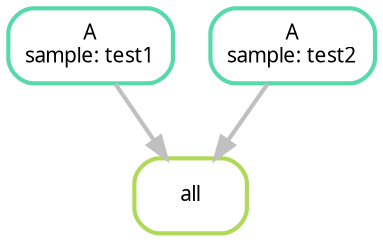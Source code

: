 digraph snakemake_dag {
    graph[bgcolor=white, margin=0];
    node[shape=box, style=rounded, fontname=sans,                 fontsize=10, penwidth=2];
    edge[penwidth=2, color=grey];
	0[label = "all", color = "0.22 0.6 0.85", style="rounded"];
	1[label = "A\nsample: test1", color = "0.44 0.6 0.85", style="rounded"];
	2[label = "A\nsample: test2", color = "0.44 0.6 0.85", style="rounded"];
	1 -> 0
	2 -> 0
}            
